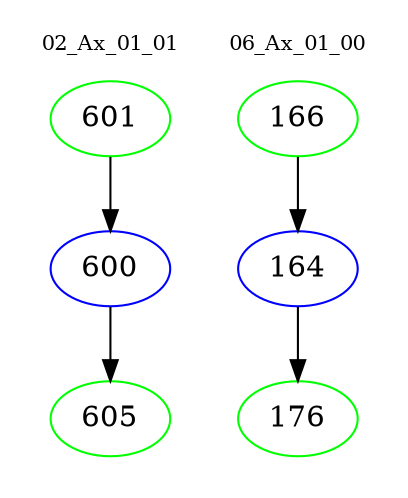 digraph{
subgraph cluster_0 {
color = white
label = "02_Ax_01_01";
fontsize=10;
T0_601 [label="601", color="green"]
T0_601 -> T0_600 [color="black"]
T0_600 [label="600", color="blue"]
T0_600 -> T0_605 [color="black"]
T0_605 [label="605", color="green"]
}
subgraph cluster_1 {
color = white
label = "06_Ax_01_00";
fontsize=10;
T1_166 [label="166", color="green"]
T1_166 -> T1_164 [color="black"]
T1_164 [label="164", color="blue"]
T1_164 -> T1_176 [color="black"]
T1_176 [label="176", color="green"]
}
}
